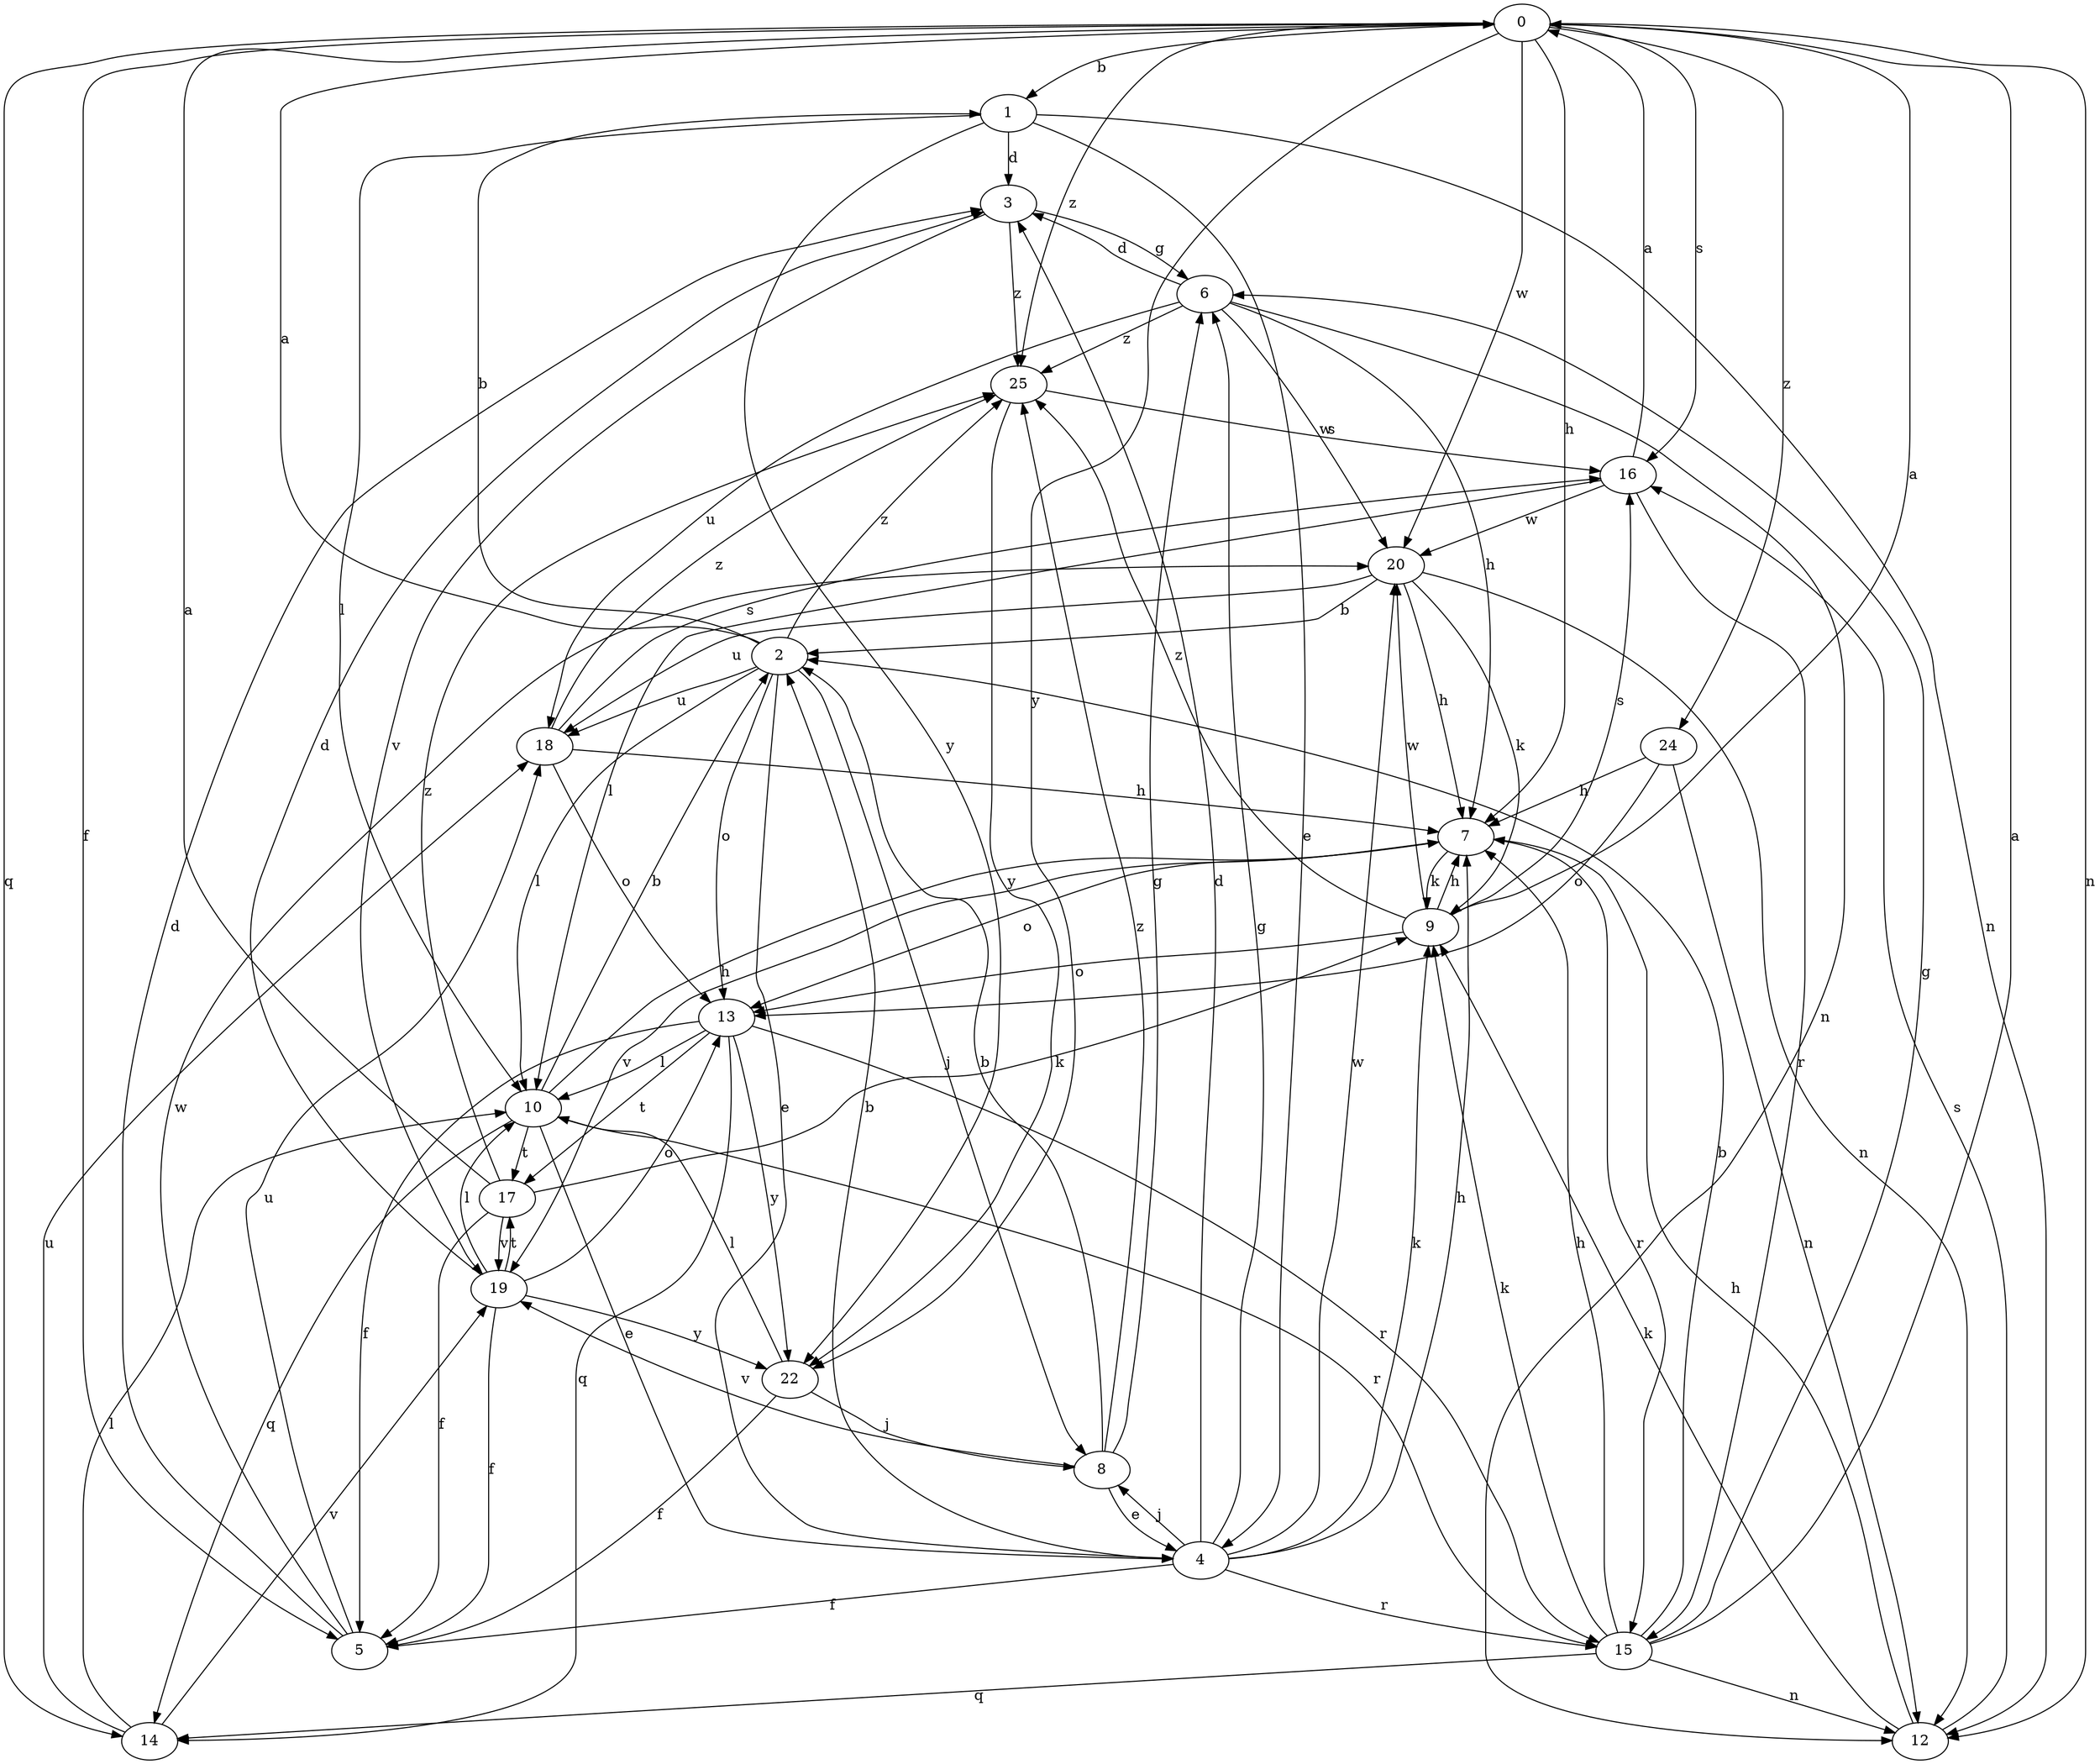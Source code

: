 strict digraph  {
0;
1;
2;
3;
4;
5;
6;
7;
8;
9;
10;
12;
13;
14;
15;
16;
17;
18;
19;
20;
22;
24;
25;
0 -> 1  [label=b];
0 -> 5  [label=f];
0 -> 7  [label=h];
0 -> 12  [label=n];
0 -> 14  [label=q];
0 -> 16  [label=s];
0 -> 20  [label=w];
0 -> 22  [label=y];
0 -> 24  [label=z];
0 -> 25  [label=z];
1 -> 3  [label=d];
1 -> 4  [label=e];
1 -> 10  [label=l];
1 -> 12  [label=n];
1 -> 22  [label=y];
2 -> 0  [label=a];
2 -> 1  [label=b];
2 -> 4  [label=e];
2 -> 8  [label=j];
2 -> 10  [label=l];
2 -> 13  [label=o];
2 -> 18  [label=u];
2 -> 25  [label=z];
3 -> 6  [label=g];
3 -> 19  [label=v];
3 -> 25  [label=z];
4 -> 2  [label=b];
4 -> 3  [label=d];
4 -> 5  [label=f];
4 -> 6  [label=g];
4 -> 7  [label=h];
4 -> 8  [label=j];
4 -> 9  [label=k];
4 -> 15  [label=r];
4 -> 20  [label=w];
5 -> 3  [label=d];
5 -> 18  [label=u];
5 -> 20  [label=w];
6 -> 3  [label=d];
6 -> 7  [label=h];
6 -> 12  [label=n];
6 -> 18  [label=u];
6 -> 20  [label=w];
6 -> 25  [label=z];
7 -> 9  [label=k];
7 -> 13  [label=o];
7 -> 15  [label=r];
7 -> 19  [label=v];
8 -> 2  [label=b];
8 -> 4  [label=e];
8 -> 6  [label=g];
8 -> 19  [label=v];
8 -> 25  [label=z];
9 -> 0  [label=a];
9 -> 7  [label=h];
9 -> 13  [label=o];
9 -> 16  [label=s];
9 -> 20  [label=w];
9 -> 25  [label=z];
10 -> 2  [label=b];
10 -> 4  [label=e];
10 -> 7  [label=h];
10 -> 14  [label=q];
10 -> 15  [label=r];
10 -> 17  [label=t];
12 -> 7  [label=h];
12 -> 9  [label=k];
12 -> 16  [label=s];
13 -> 5  [label=f];
13 -> 10  [label=l];
13 -> 14  [label=q];
13 -> 15  [label=r];
13 -> 17  [label=t];
13 -> 22  [label=y];
14 -> 10  [label=l];
14 -> 18  [label=u];
14 -> 19  [label=v];
15 -> 0  [label=a];
15 -> 2  [label=b];
15 -> 6  [label=g];
15 -> 7  [label=h];
15 -> 9  [label=k];
15 -> 12  [label=n];
15 -> 14  [label=q];
16 -> 0  [label=a];
16 -> 10  [label=l];
16 -> 15  [label=r];
16 -> 20  [label=w];
17 -> 0  [label=a];
17 -> 5  [label=f];
17 -> 9  [label=k];
17 -> 19  [label=v];
17 -> 25  [label=z];
18 -> 7  [label=h];
18 -> 13  [label=o];
18 -> 16  [label=s];
18 -> 25  [label=z];
19 -> 3  [label=d];
19 -> 5  [label=f];
19 -> 10  [label=l];
19 -> 13  [label=o];
19 -> 17  [label=t];
19 -> 22  [label=y];
20 -> 2  [label=b];
20 -> 7  [label=h];
20 -> 9  [label=k];
20 -> 12  [label=n];
20 -> 18  [label=u];
22 -> 5  [label=f];
22 -> 8  [label=j];
22 -> 10  [label=l];
24 -> 7  [label=h];
24 -> 12  [label=n];
24 -> 13  [label=o];
25 -> 16  [label=s];
25 -> 22  [label=y];
}
